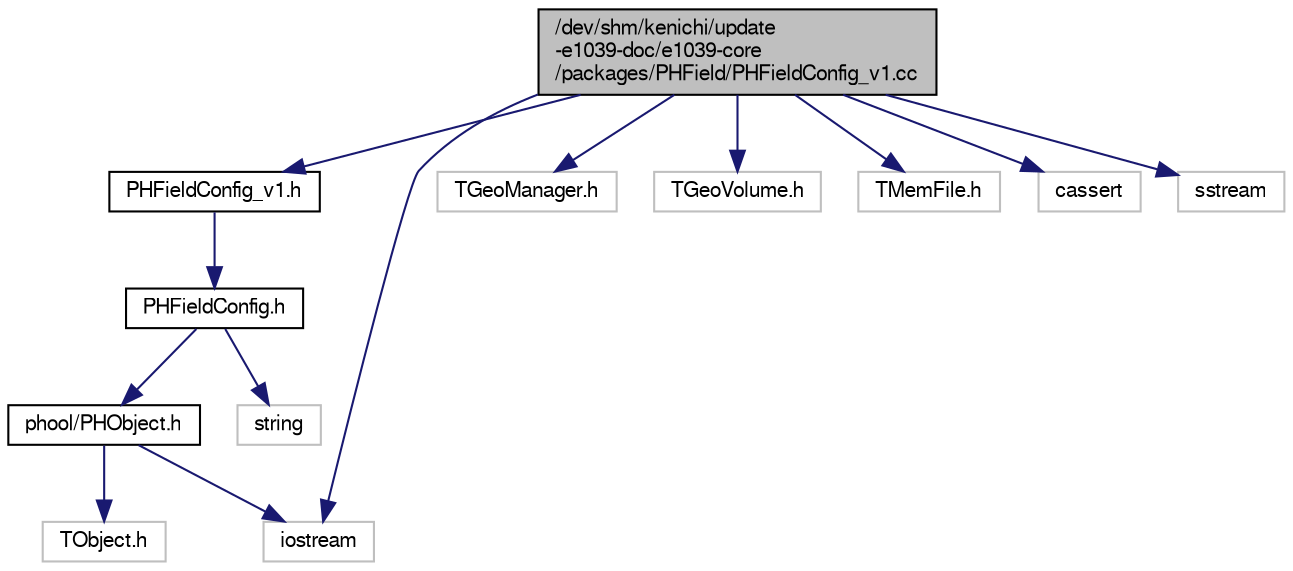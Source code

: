 digraph "/dev/shm/kenichi/update-e1039-doc/e1039-core/packages/PHField/PHFieldConfig_v1.cc"
{
  bgcolor="transparent";
  edge [fontname="FreeSans",fontsize="10",labelfontname="FreeSans",labelfontsize="10"];
  node [fontname="FreeSans",fontsize="10",shape=record];
  Node1 [label="/dev/shm/kenichi/update\l-e1039-doc/e1039-core\l/packages/PHField/PHFieldConfig_v1.cc",height=0.2,width=0.4,color="black", fillcolor="grey75", style="filled" fontcolor="black"];
  Node1 -> Node2 [color="midnightblue",fontsize="10",style="solid",fontname="FreeSans"];
  Node2 [label="PHFieldConfig_v1.h",height=0.2,width=0.4,color="black",URL="$d4/da4/PHFieldConfig__v1_8h.html"];
  Node2 -> Node3 [color="midnightblue",fontsize="10",style="solid",fontname="FreeSans"];
  Node3 [label="PHFieldConfig.h",height=0.2,width=0.4,color="black",URL="$d4/de3/PHFieldConfig_8h.html"];
  Node3 -> Node4 [color="midnightblue",fontsize="10",style="solid",fontname="FreeSans"];
  Node4 [label="phool/PHObject.h",height=0.2,width=0.4,color="black",URL="$df/d32/PHObject_8h.html"];
  Node4 -> Node5 [color="midnightblue",fontsize="10",style="solid",fontname="FreeSans"];
  Node5 [label="TObject.h",height=0.2,width=0.4,color="grey75"];
  Node4 -> Node6 [color="midnightblue",fontsize="10",style="solid",fontname="FreeSans"];
  Node6 [label="iostream",height=0.2,width=0.4,color="grey75"];
  Node3 -> Node7 [color="midnightblue",fontsize="10",style="solid",fontname="FreeSans"];
  Node7 [label="string",height=0.2,width=0.4,color="grey75"];
  Node1 -> Node8 [color="midnightblue",fontsize="10",style="solid",fontname="FreeSans"];
  Node8 [label="TGeoManager.h",height=0.2,width=0.4,color="grey75"];
  Node1 -> Node9 [color="midnightblue",fontsize="10",style="solid",fontname="FreeSans"];
  Node9 [label="TGeoVolume.h",height=0.2,width=0.4,color="grey75"];
  Node1 -> Node10 [color="midnightblue",fontsize="10",style="solid",fontname="FreeSans"];
  Node10 [label="TMemFile.h",height=0.2,width=0.4,color="grey75"];
  Node1 -> Node11 [color="midnightblue",fontsize="10",style="solid",fontname="FreeSans"];
  Node11 [label="cassert",height=0.2,width=0.4,color="grey75"];
  Node1 -> Node6 [color="midnightblue",fontsize="10",style="solid",fontname="FreeSans"];
  Node1 -> Node12 [color="midnightblue",fontsize="10",style="solid",fontname="FreeSans"];
  Node12 [label="sstream",height=0.2,width=0.4,color="grey75"];
}
